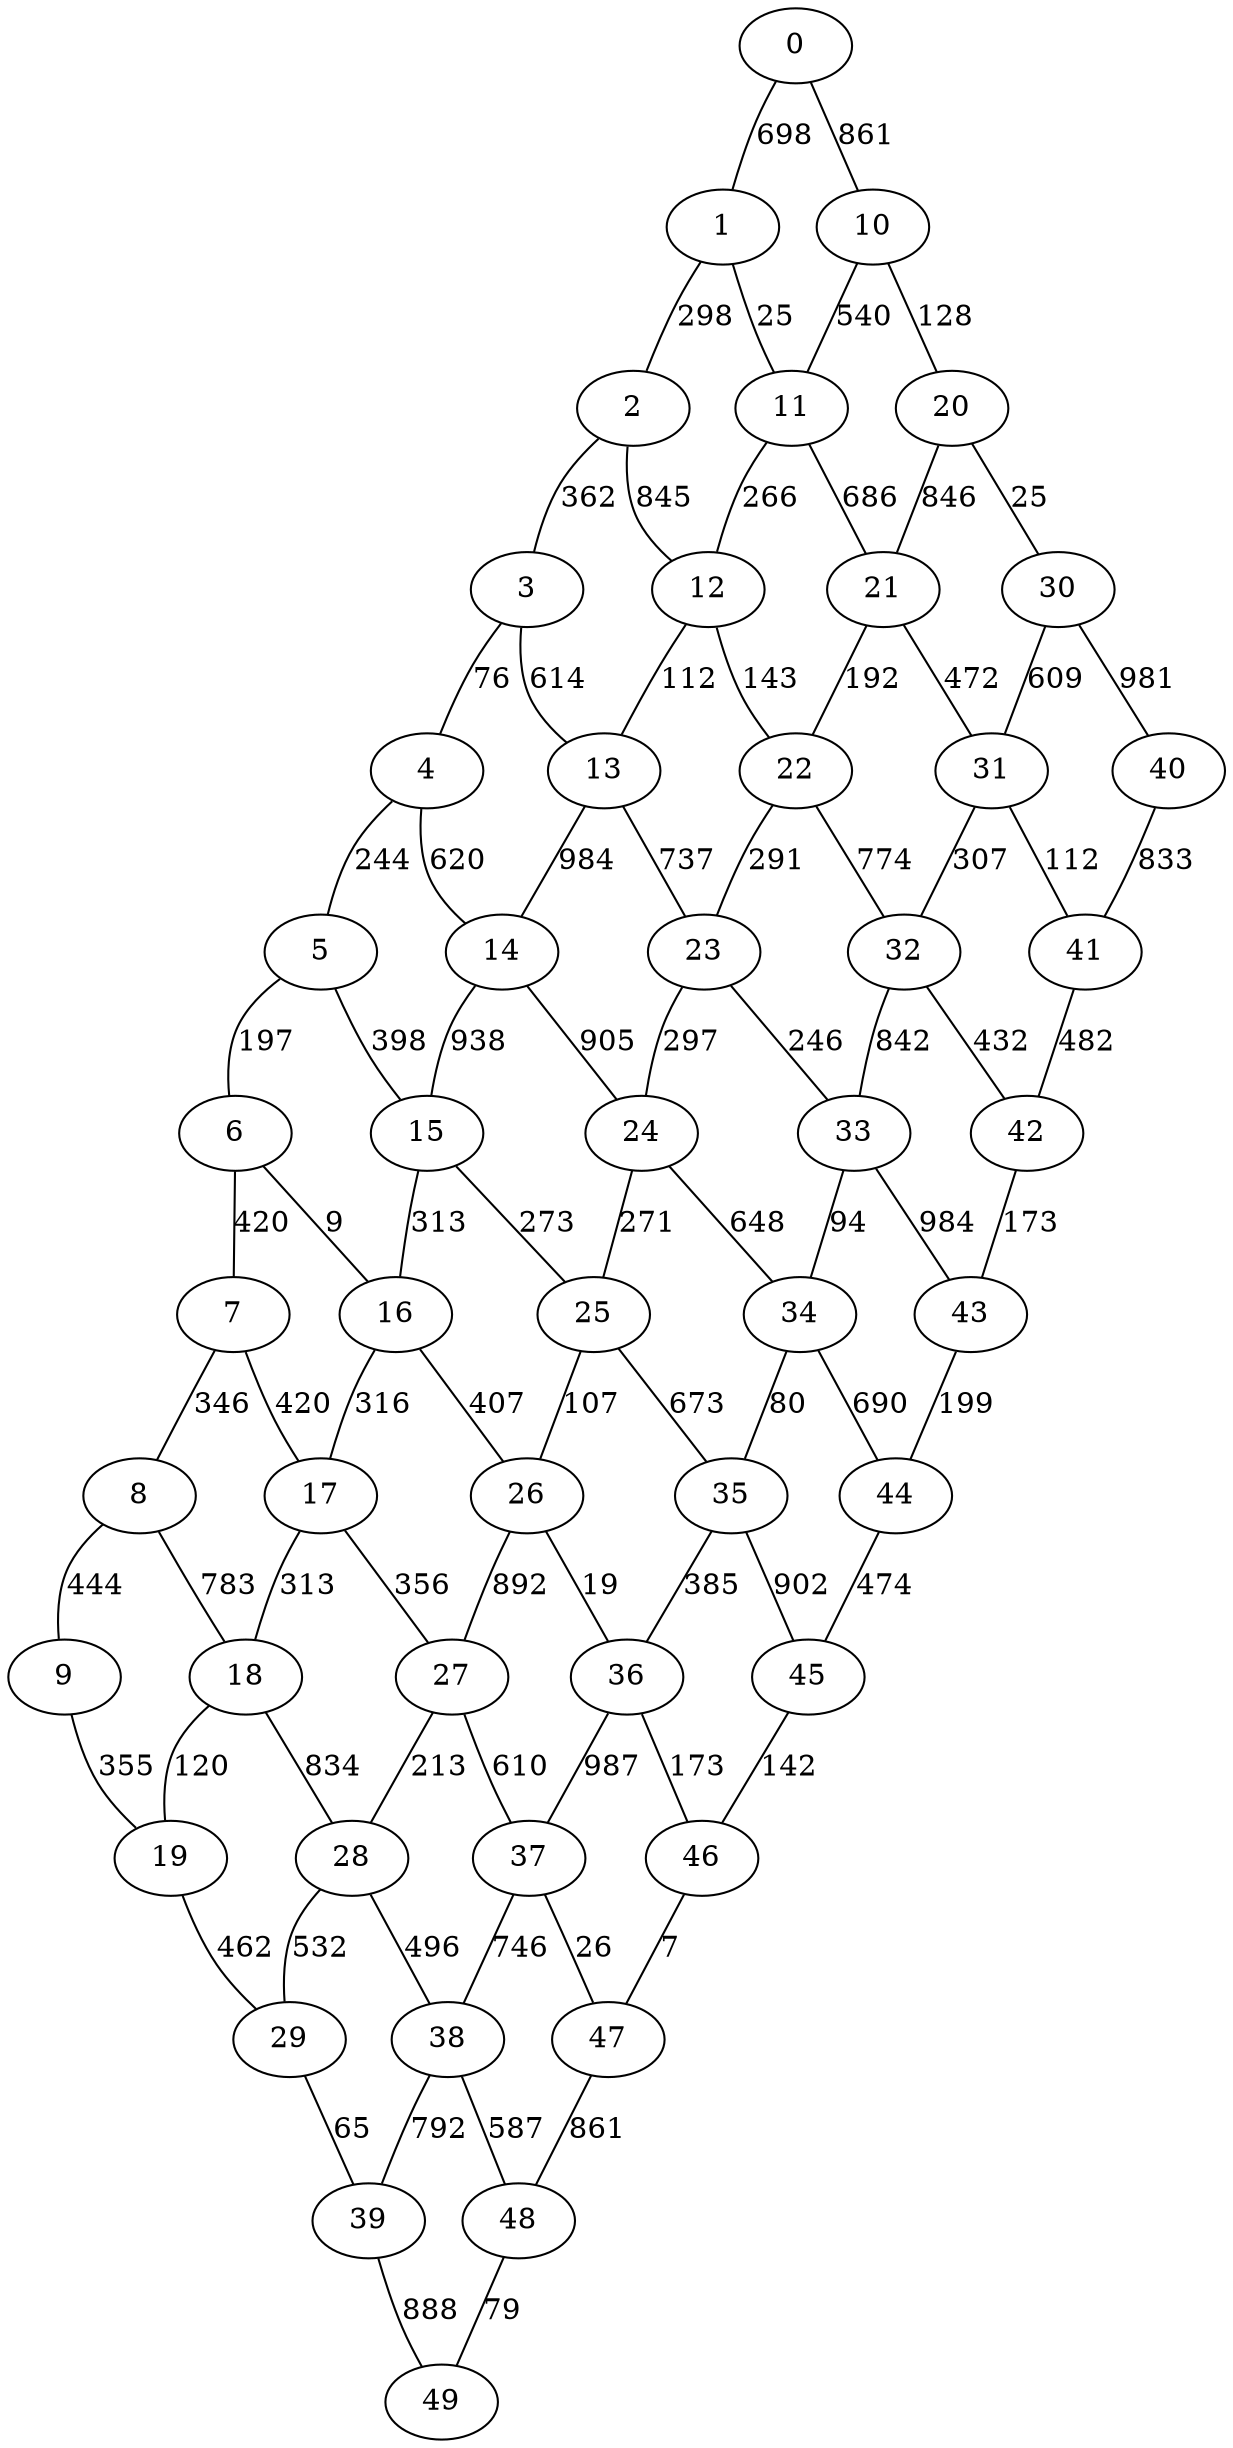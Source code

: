 strict graph G {
0;
1;
2;
3;
4;
5;
6;
7;
8;
9;
10;
11;
12;
13;
14;
15;
16;
17;
18;
19;
20;
21;
22;
23;
24;
25;
26;
27;
28;
29;
30;
31;
32;
33;
34;
35;
36;
37;
38;
39;
40;
41;
42;
43;
44;
45;
46;
47;
48;
49;
28 -- 38 [label=496];
2 -- 3 [label=362];
13 -- 14 [label=984];
39 -- 49 [label=888];
13 -- 23 [label=737];
2 -- 12 [label=845];
7 -- 17 [label=420];
26 -- 36 [label=19];
9 -- 19 [label=355];
7 -- 8 [label=346];
4 -- 5 [label=244];
24 -- 34 [label=648];
30 -- 40 [label=981];
0 -- 10 [label=861];
18 -- 28 [label=834];
37 -- 38 [label=746];
12 -- 22 [label=143];
43 -- 44 [label=199];
18 -- 19 [label=120];
5 -- 6 [label=197];
34 -- 44 [label=690];
37 -- 47 [label=26];
33 -- 34 [label=94];
41 -- 42 [label=482];
38 -- 39 [label=792];
1 -- 2 [label=298];
32 -- 33 [label=842];
21 -- 31 [label=472];
36 -- 37 [label=987];
38 -- 48 [label=587];
11 -- 21 [label=686];
19 -- 29 [label=462];
3 -- 4 [label=76];
34 -- 35 [label=80];
27 -- 37 [label=610];
25 -- 26 [label=107];
10 -- 11 [label=540];
40 -- 41 [label=833];
47 -- 48 [label=861];
8 -- 9 [label=444];
0 -- 1 [label=698];
45 -- 46 [label=142];
23 -- 24 [label=297];
31 -- 41 [label=112];
30 -- 31 [label=609];
29 -- 39 [label=65];
5 -- 15 [label=398];
4 -- 14 [label=620];
15 -- 16 [label=313];
36 -- 46 [label=173];
48 -- 49 [label=79];
26 -- 27 [label=892];
21 -- 22 [label=192];
28 -- 29 [label=532];
35 -- 36 [label=385];
31 -- 32 [label=307];
17 -- 18 [label=313];
10 -- 20 [label=128];
22 -- 32 [label=774];
23 -- 33 [label=246];
16 -- 17 [label=316];
6 -- 16 [label=9];
44 -- 45 [label=474];
25 -- 35 [label=673];
3 -- 13 [label=614];
33 -- 43 [label=984];
35 -- 45 [label=902];
16 -- 26 [label=407];
24 -- 25 [label=271];
11 -- 12 [label=266];
22 -- 23 [label=291];
42 -- 43 [label=173];
17 -- 27 [label=356];
6 -- 7 [label=420];
32 -- 42 [label=432];
20 -- 30 [label=25];
15 -- 25 [label=273];
20 -- 21 [label=846];
14 -- 15 [label=938];
27 -- 28 [label=213];
1 -- 11 [label=25];
46 -- 47 [label=7];
14 -- 24 [label=905];
8 -- 18 [label=783];
12 -- 13 [label=112];
}
